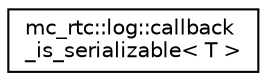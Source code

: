 digraph "Graphical Class Hierarchy"
{
 // INTERACTIVE_SVG=YES
  edge [fontname="Helvetica",fontsize="10",labelfontname="Helvetica",labelfontsize="10"];
  node [fontname="Helvetica",fontsize="10",shape=record];
  rankdir="LR";
  Node0 [label="mc_rtc::log::callback\l_is_serializable\< T \>",height=0.2,width=0.4,color="black", fillcolor="white", style="filled",URL="$structmc__rtc_1_1log_1_1callback__is__serializable.html"];
}
